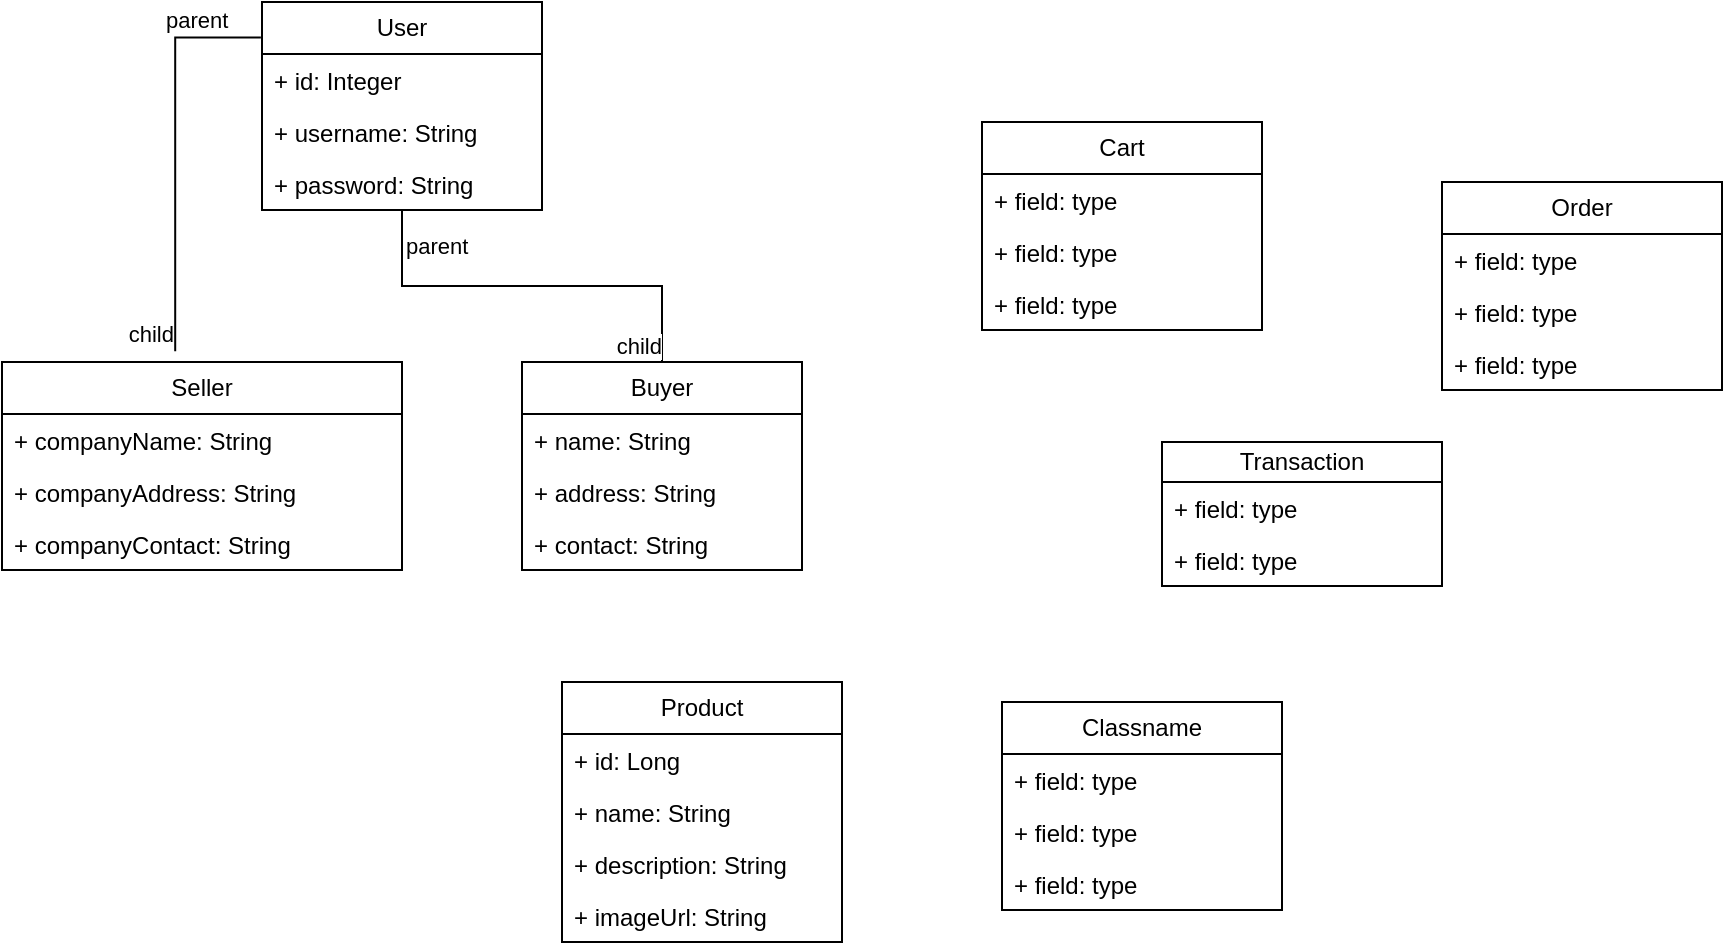 <mxfile version="21.6.5" type="device">
  <diagram id="C5RBs43oDa-KdzZeNtuy" name="Page-1">
    <mxGraphModel dx="1861" dy="605" grid="1" gridSize="10" guides="1" tooltips="1" connect="1" arrows="1" fold="1" page="1" pageScale="1" pageWidth="827" pageHeight="1169" math="0" shadow="0">
      <root>
        <mxCell id="WIyWlLk6GJQsqaUBKTNV-0" />
        <mxCell id="WIyWlLk6GJQsqaUBKTNV-1" parent="WIyWlLk6GJQsqaUBKTNV-0" />
        <mxCell id="1Hul_2jiZG6rpVChXMG9-0" value="User" style="swimlane;fontStyle=0;childLayout=stackLayout;horizontal=1;startSize=26;fillColor=none;horizontalStack=0;resizeParent=1;resizeParentMax=0;resizeLast=0;collapsible=1;marginBottom=0;whiteSpace=wrap;html=1;" parent="WIyWlLk6GJQsqaUBKTNV-1" vertex="1">
          <mxGeometry x="60" y="30" width="140" height="104" as="geometry" />
        </mxCell>
        <mxCell id="1Hul_2jiZG6rpVChXMG9-1" value="+ id: Integer&lt;br&gt;" style="text;strokeColor=none;fillColor=none;align=left;verticalAlign=top;spacingLeft=4;spacingRight=4;overflow=hidden;rotatable=0;points=[[0,0.5],[1,0.5]];portConstraint=eastwest;whiteSpace=wrap;html=1;" parent="1Hul_2jiZG6rpVChXMG9-0" vertex="1">
          <mxGeometry y="26" width="140" height="26" as="geometry" />
        </mxCell>
        <mxCell id="1Hul_2jiZG6rpVChXMG9-2" value="+ username: String" style="text;strokeColor=none;fillColor=none;align=left;verticalAlign=top;spacingLeft=4;spacingRight=4;overflow=hidden;rotatable=0;points=[[0,0.5],[1,0.5]];portConstraint=eastwest;whiteSpace=wrap;html=1;" parent="1Hul_2jiZG6rpVChXMG9-0" vertex="1">
          <mxGeometry y="52" width="140" height="26" as="geometry" />
        </mxCell>
        <mxCell id="1Hul_2jiZG6rpVChXMG9-3" value="+ password: String" style="text;strokeColor=none;fillColor=none;align=left;verticalAlign=top;spacingLeft=4;spacingRight=4;overflow=hidden;rotatable=0;points=[[0,0.5],[1,0.5]];portConstraint=eastwest;whiteSpace=wrap;html=1;" parent="1Hul_2jiZG6rpVChXMG9-0" vertex="1">
          <mxGeometry y="78" width="140" height="26" as="geometry" />
        </mxCell>
        <mxCell id="1Hul_2jiZG6rpVChXMG9-4" value="Product" style="swimlane;fontStyle=0;childLayout=stackLayout;horizontal=1;startSize=26;fillColor=none;horizontalStack=0;resizeParent=1;resizeParentMax=0;resizeLast=0;collapsible=1;marginBottom=0;whiteSpace=wrap;html=1;" parent="WIyWlLk6GJQsqaUBKTNV-1" vertex="1">
          <mxGeometry x="210" y="370" width="140" height="130" as="geometry" />
        </mxCell>
        <mxCell id="1Hul_2jiZG6rpVChXMG9-5" value="+ id: Long" style="text;strokeColor=none;fillColor=none;align=left;verticalAlign=top;spacingLeft=4;spacingRight=4;overflow=hidden;rotatable=0;points=[[0,0.5],[1,0.5]];portConstraint=eastwest;whiteSpace=wrap;html=1;" parent="1Hul_2jiZG6rpVChXMG9-4" vertex="1">
          <mxGeometry y="26" width="140" height="26" as="geometry" />
        </mxCell>
        <mxCell id="1Hul_2jiZG6rpVChXMG9-6" value="+ name: String" style="text;strokeColor=none;fillColor=none;align=left;verticalAlign=top;spacingLeft=4;spacingRight=4;overflow=hidden;rotatable=0;points=[[0,0.5],[1,0.5]];portConstraint=eastwest;whiteSpace=wrap;html=1;" parent="1Hul_2jiZG6rpVChXMG9-4" vertex="1">
          <mxGeometry y="52" width="140" height="26" as="geometry" />
        </mxCell>
        <mxCell id="1Hul_2jiZG6rpVChXMG9-7" value="+ description: String" style="text;strokeColor=none;fillColor=none;align=left;verticalAlign=top;spacingLeft=4;spacingRight=4;overflow=hidden;rotatable=0;points=[[0,0.5],[1,0.5]];portConstraint=eastwest;whiteSpace=wrap;html=1;" parent="1Hul_2jiZG6rpVChXMG9-4" vertex="1">
          <mxGeometry y="78" width="140" height="26" as="geometry" />
        </mxCell>
        <mxCell id="uxzeBSOnKyzXfA-EpbQr-6" value="+ imageUrl: String" style="text;strokeColor=none;fillColor=none;align=left;verticalAlign=top;spacingLeft=4;spacingRight=4;overflow=hidden;rotatable=0;points=[[0,0.5],[1,0.5]];portConstraint=eastwest;whiteSpace=wrap;html=1;" vertex="1" parent="1Hul_2jiZG6rpVChXMG9-4">
          <mxGeometry y="104" width="140" height="26" as="geometry" />
        </mxCell>
        <mxCell id="1Hul_2jiZG6rpVChXMG9-8" value="Cart" style="swimlane;fontStyle=0;childLayout=stackLayout;horizontal=1;startSize=26;fillColor=none;horizontalStack=0;resizeParent=1;resizeParentMax=0;resizeLast=0;collapsible=1;marginBottom=0;whiteSpace=wrap;html=1;" parent="WIyWlLk6GJQsqaUBKTNV-1" vertex="1">
          <mxGeometry x="420" y="90" width="140" height="104" as="geometry" />
        </mxCell>
        <mxCell id="1Hul_2jiZG6rpVChXMG9-9" value="+ field: type" style="text;strokeColor=none;fillColor=none;align=left;verticalAlign=top;spacingLeft=4;spacingRight=4;overflow=hidden;rotatable=0;points=[[0,0.5],[1,0.5]];portConstraint=eastwest;whiteSpace=wrap;html=1;" parent="1Hul_2jiZG6rpVChXMG9-8" vertex="1">
          <mxGeometry y="26" width="140" height="26" as="geometry" />
        </mxCell>
        <mxCell id="1Hul_2jiZG6rpVChXMG9-10" value="+ field: type" style="text;strokeColor=none;fillColor=none;align=left;verticalAlign=top;spacingLeft=4;spacingRight=4;overflow=hidden;rotatable=0;points=[[0,0.5],[1,0.5]];portConstraint=eastwest;whiteSpace=wrap;html=1;" parent="1Hul_2jiZG6rpVChXMG9-8" vertex="1">
          <mxGeometry y="52" width="140" height="26" as="geometry" />
        </mxCell>
        <mxCell id="1Hul_2jiZG6rpVChXMG9-11" value="+ field: type" style="text;strokeColor=none;fillColor=none;align=left;verticalAlign=top;spacingLeft=4;spacingRight=4;overflow=hidden;rotatable=0;points=[[0,0.5],[1,0.5]];portConstraint=eastwest;whiteSpace=wrap;html=1;" parent="1Hul_2jiZG6rpVChXMG9-8" vertex="1">
          <mxGeometry y="78" width="140" height="26" as="geometry" />
        </mxCell>
        <mxCell id="1Hul_2jiZG6rpVChXMG9-12" value="Transaction" style="swimlane;fontStyle=0;childLayout=stackLayout;horizontal=1;startSize=20;fillColor=none;horizontalStack=0;resizeParent=1;resizeParentMax=0;resizeLast=0;collapsible=1;marginBottom=0;whiteSpace=wrap;html=1;" parent="WIyWlLk6GJQsqaUBKTNV-1" vertex="1">
          <mxGeometry x="510" y="250" width="140" height="72" as="geometry" />
        </mxCell>
        <mxCell id="1Hul_2jiZG6rpVChXMG9-15" value="+ field: type" style="text;strokeColor=none;fillColor=none;align=left;verticalAlign=top;spacingLeft=4;spacingRight=4;overflow=hidden;rotatable=0;points=[[0,0.5],[1,0.5]];portConstraint=eastwest;whiteSpace=wrap;html=1;" parent="1Hul_2jiZG6rpVChXMG9-12" vertex="1">
          <mxGeometry y="20" width="140" height="26" as="geometry" />
        </mxCell>
        <mxCell id="1Hul_2jiZG6rpVChXMG9-13" value="+ field: type" style="text;strokeColor=none;fillColor=none;align=left;verticalAlign=top;spacingLeft=4;spacingRight=4;overflow=hidden;rotatable=0;points=[[0,0.5],[1,0.5]];portConstraint=eastwest;whiteSpace=wrap;html=1;" parent="1Hul_2jiZG6rpVChXMG9-12" vertex="1">
          <mxGeometry y="46" width="140" height="26" as="geometry" />
        </mxCell>
        <mxCell id="1Hul_2jiZG6rpVChXMG9-16" value="Order" style="swimlane;fontStyle=0;childLayout=stackLayout;horizontal=1;startSize=26;fillColor=none;horizontalStack=0;resizeParent=1;resizeParentMax=0;resizeLast=0;collapsible=1;marginBottom=0;whiteSpace=wrap;html=1;" parent="WIyWlLk6GJQsqaUBKTNV-1" vertex="1">
          <mxGeometry x="650" y="120" width="140" height="104" as="geometry" />
        </mxCell>
        <mxCell id="1Hul_2jiZG6rpVChXMG9-17" value="+ field: type" style="text;strokeColor=none;fillColor=none;align=left;verticalAlign=top;spacingLeft=4;spacingRight=4;overflow=hidden;rotatable=0;points=[[0,0.5],[1,0.5]];portConstraint=eastwest;whiteSpace=wrap;html=1;" parent="1Hul_2jiZG6rpVChXMG9-16" vertex="1">
          <mxGeometry y="26" width="140" height="26" as="geometry" />
        </mxCell>
        <mxCell id="1Hul_2jiZG6rpVChXMG9-18" value="+ field: type" style="text;strokeColor=none;fillColor=none;align=left;verticalAlign=top;spacingLeft=4;spacingRight=4;overflow=hidden;rotatable=0;points=[[0,0.5],[1,0.5]];portConstraint=eastwest;whiteSpace=wrap;html=1;" parent="1Hul_2jiZG6rpVChXMG9-16" vertex="1">
          <mxGeometry y="52" width="140" height="26" as="geometry" />
        </mxCell>
        <mxCell id="1Hul_2jiZG6rpVChXMG9-19" value="+ field: type" style="text;strokeColor=none;fillColor=none;align=left;verticalAlign=top;spacingLeft=4;spacingRight=4;overflow=hidden;rotatable=0;points=[[0,0.5],[1,0.5]];portConstraint=eastwest;whiteSpace=wrap;html=1;" parent="1Hul_2jiZG6rpVChXMG9-16" vertex="1">
          <mxGeometry y="78" width="140" height="26" as="geometry" />
        </mxCell>
        <mxCell id="f5ioXtUQHjUE20RlzPbQ-0" value="Classname" style="swimlane;fontStyle=0;childLayout=stackLayout;horizontal=1;startSize=26;fillColor=none;horizontalStack=0;resizeParent=1;resizeParentMax=0;resizeLast=0;collapsible=1;marginBottom=0;whiteSpace=wrap;html=1;" parent="WIyWlLk6GJQsqaUBKTNV-1" vertex="1">
          <mxGeometry x="430" y="380" width="140" height="104" as="geometry" />
        </mxCell>
        <mxCell id="f5ioXtUQHjUE20RlzPbQ-1" value="+ field: type" style="text;strokeColor=none;fillColor=none;align=left;verticalAlign=top;spacingLeft=4;spacingRight=4;overflow=hidden;rotatable=0;points=[[0,0.5],[1,0.5]];portConstraint=eastwest;whiteSpace=wrap;html=1;" parent="f5ioXtUQHjUE20RlzPbQ-0" vertex="1">
          <mxGeometry y="26" width="140" height="26" as="geometry" />
        </mxCell>
        <mxCell id="f5ioXtUQHjUE20RlzPbQ-2" value="+ field: type" style="text;strokeColor=none;fillColor=none;align=left;verticalAlign=top;spacingLeft=4;spacingRight=4;overflow=hidden;rotatable=0;points=[[0,0.5],[1,0.5]];portConstraint=eastwest;whiteSpace=wrap;html=1;" parent="f5ioXtUQHjUE20RlzPbQ-0" vertex="1">
          <mxGeometry y="52" width="140" height="26" as="geometry" />
        </mxCell>
        <mxCell id="f5ioXtUQHjUE20RlzPbQ-3" value="+ field: type" style="text;strokeColor=none;fillColor=none;align=left;verticalAlign=top;spacingLeft=4;spacingRight=4;overflow=hidden;rotatable=0;points=[[0,0.5],[1,0.5]];portConstraint=eastwest;whiteSpace=wrap;html=1;" parent="f5ioXtUQHjUE20RlzPbQ-0" vertex="1">
          <mxGeometry y="78" width="140" height="26" as="geometry" />
        </mxCell>
        <mxCell id="f5ioXtUQHjUE20RlzPbQ-4" value="Seller" style="swimlane;fontStyle=0;childLayout=stackLayout;horizontal=1;startSize=26;fillColor=none;horizontalStack=0;resizeParent=1;resizeParentMax=0;resizeLast=0;collapsible=1;marginBottom=0;whiteSpace=wrap;html=1;" parent="WIyWlLk6GJQsqaUBKTNV-1" vertex="1">
          <mxGeometry x="-70" y="210" width="200" height="104" as="geometry" />
        </mxCell>
        <mxCell id="f5ioXtUQHjUE20RlzPbQ-5" value="+ companyName: String&lt;br&gt;&lt;br&gt;&lt;span style=&quot;white-space: pre;&quot;&gt;&#x9;&lt;/span&gt;" style="text;strokeColor=none;fillColor=none;align=left;verticalAlign=top;spacingLeft=4;spacingRight=4;overflow=hidden;rotatable=0;points=[[0,0.5],[1,0.5]];portConstraint=eastwest;whiteSpace=wrap;html=1;" parent="f5ioXtUQHjUE20RlzPbQ-4" vertex="1">
          <mxGeometry y="26" width="200" height="26" as="geometry" />
        </mxCell>
        <mxCell id="f5ioXtUQHjUE20RlzPbQ-6" value="+ companyAddress: String" style="text;strokeColor=none;fillColor=none;align=left;verticalAlign=top;spacingLeft=4;spacingRight=4;overflow=hidden;rotatable=0;points=[[0,0.5],[1,0.5]];portConstraint=eastwest;whiteSpace=wrap;html=1;" parent="f5ioXtUQHjUE20RlzPbQ-4" vertex="1">
          <mxGeometry y="52" width="200" height="26" as="geometry" />
        </mxCell>
        <mxCell id="f5ioXtUQHjUE20RlzPbQ-7" value="+ companyContact: String" style="text;strokeColor=none;fillColor=none;align=left;verticalAlign=top;spacingLeft=4;spacingRight=4;overflow=hidden;rotatable=0;points=[[0,0.5],[1,0.5]];portConstraint=eastwest;whiteSpace=wrap;html=1;" parent="f5ioXtUQHjUE20RlzPbQ-4" vertex="1">
          <mxGeometry y="78" width="200" height="26" as="geometry" />
        </mxCell>
        <mxCell id="f5ioXtUQHjUE20RlzPbQ-8" value="Buyer" style="swimlane;fontStyle=0;childLayout=stackLayout;horizontal=1;startSize=26;fillColor=none;horizontalStack=0;resizeParent=1;resizeParentMax=0;resizeLast=0;collapsible=1;marginBottom=0;whiteSpace=wrap;html=1;" parent="WIyWlLk6GJQsqaUBKTNV-1" vertex="1">
          <mxGeometry x="190" y="210" width="140" height="104" as="geometry" />
        </mxCell>
        <mxCell id="f5ioXtUQHjUE20RlzPbQ-9" value="+ name: String" style="text;strokeColor=none;fillColor=none;align=left;verticalAlign=top;spacingLeft=4;spacingRight=4;overflow=hidden;rotatable=0;points=[[0,0.5],[1,0.5]];portConstraint=eastwest;whiteSpace=wrap;html=1;" parent="f5ioXtUQHjUE20RlzPbQ-8" vertex="1">
          <mxGeometry y="26" width="140" height="26" as="geometry" />
        </mxCell>
        <mxCell id="f5ioXtUQHjUE20RlzPbQ-10" value="+ address: String" style="text;strokeColor=none;fillColor=none;align=left;verticalAlign=top;spacingLeft=4;spacingRight=4;overflow=hidden;rotatable=0;points=[[0,0.5],[1,0.5]];portConstraint=eastwest;whiteSpace=wrap;html=1;" parent="f5ioXtUQHjUE20RlzPbQ-8" vertex="1">
          <mxGeometry y="52" width="140" height="26" as="geometry" />
        </mxCell>
        <mxCell id="f5ioXtUQHjUE20RlzPbQ-11" value="+ contact: String" style="text;strokeColor=none;fillColor=none;align=left;verticalAlign=top;spacingLeft=4;spacingRight=4;overflow=hidden;rotatable=0;points=[[0,0.5],[1,0.5]];portConstraint=eastwest;whiteSpace=wrap;html=1;" parent="f5ioXtUQHjUE20RlzPbQ-8" vertex="1">
          <mxGeometry y="78" width="140" height="26" as="geometry" />
        </mxCell>
        <mxCell id="uxzeBSOnKyzXfA-EpbQr-0" value="" style="endArrow=none;html=1;edgeStyle=orthogonalEdgeStyle;rounded=0;entryX=0.5;entryY=0;entryDx=0;entryDy=0;" edge="1" parent="WIyWlLk6GJQsqaUBKTNV-1" source="1Hul_2jiZG6rpVChXMG9-0" target="f5ioXtUQHjUE20RlzPbQ-8">
          <mxGeometry relative="1" as="geometry">
            <mxPoint x="180" y="170" as="sourcePoint" />
            <mxPoint x="340" y="170" as="targetPoint" />
          </mxGeometry>
        </mxCell>
        <mxCell id="uxzeBSOnKyzXfA-EpbQr-1" value="parent" style="edgeLabel;resizable=0;html=1;align=left;verticalAlign=bottom;" connectable="0" vertex="1" parent="uxzeBSOnKyzXfA-EpbQr-0">
          <mxGeometry x="-1" relative="1" as="geometry">
            <mxPoint y="26" as="offset" />
          </mxGeometry>
        </mxCell>
        <mxCell id="uxzeBSOnKyzXfA-EpbQr-2" value="child" style="edgeLabel;resizable=0;html=1;align=right;verticalAlign=bottom;" connectable="0" vertex="1" parent="uxzeBSOnKyzXfA-EpbQr-0">
          <mxGeometry x="1" relative="1" as="geometry" />
        </mxCell>
        <mxCell id="uxzeBSOnKyzXfA-EpbQr-3" value="" style="endArrow=none;html=1;edgeStyle=orthogonalEdgeStyle;rounded=0;exitX=-0.004;exitY=0.171;exitDx=0;exitDy=0;exitPerimeter=0;entryX=0.433;entryY=-0.052;entryDx=0;entryDy=0;entryPerimeter=0;" edge="1" parent="WIyWlLk6GJQsqaUBKTNV-1" source="1Hul_2jiZG6rpVChXMG9-0" target="f5ioXtUQHjUE20RlzPbQ-4">
          <mxGeometry relative="1" as="geometry">
            <mxPoint x="-40" y="380" as="sourcePoint" />
            <mxPoint x="120" y="380" as="targetPoint" />
          </mxGeometry>
        </mxCell>
        <mxCell id="uxzeBSOnKyzXfA-EpbQr-4" value="parent" style="edgeLabel;resizable=0;html=1;align=left;verticalAlign=bottom;" connectable="0" vertex="1" parent="uxzeBSOnKyzXfA-EpbQr-3">
          <mxGeometry x="-1" relative="1" as="geometry">
            <mxPoint x="-49" as="offset" />
          </mxGeometry>
        </mxCell>
        <mxCell id="uxzeBSOnKyzXfA-EpbQr-5" value="child" style="edgeLabel;resizable=0;html=1;align=right;verticalAlign=bottom;" connectable="0" vertex="1" parent="uxzeBSOnKyzXfA-EpbQr-3">
          <mxGeometry x="1" relative="1" as="geometry" />
        </mxCell>
      </root>
    </mxGraphModel>
  </diagram>
</mxfile>
